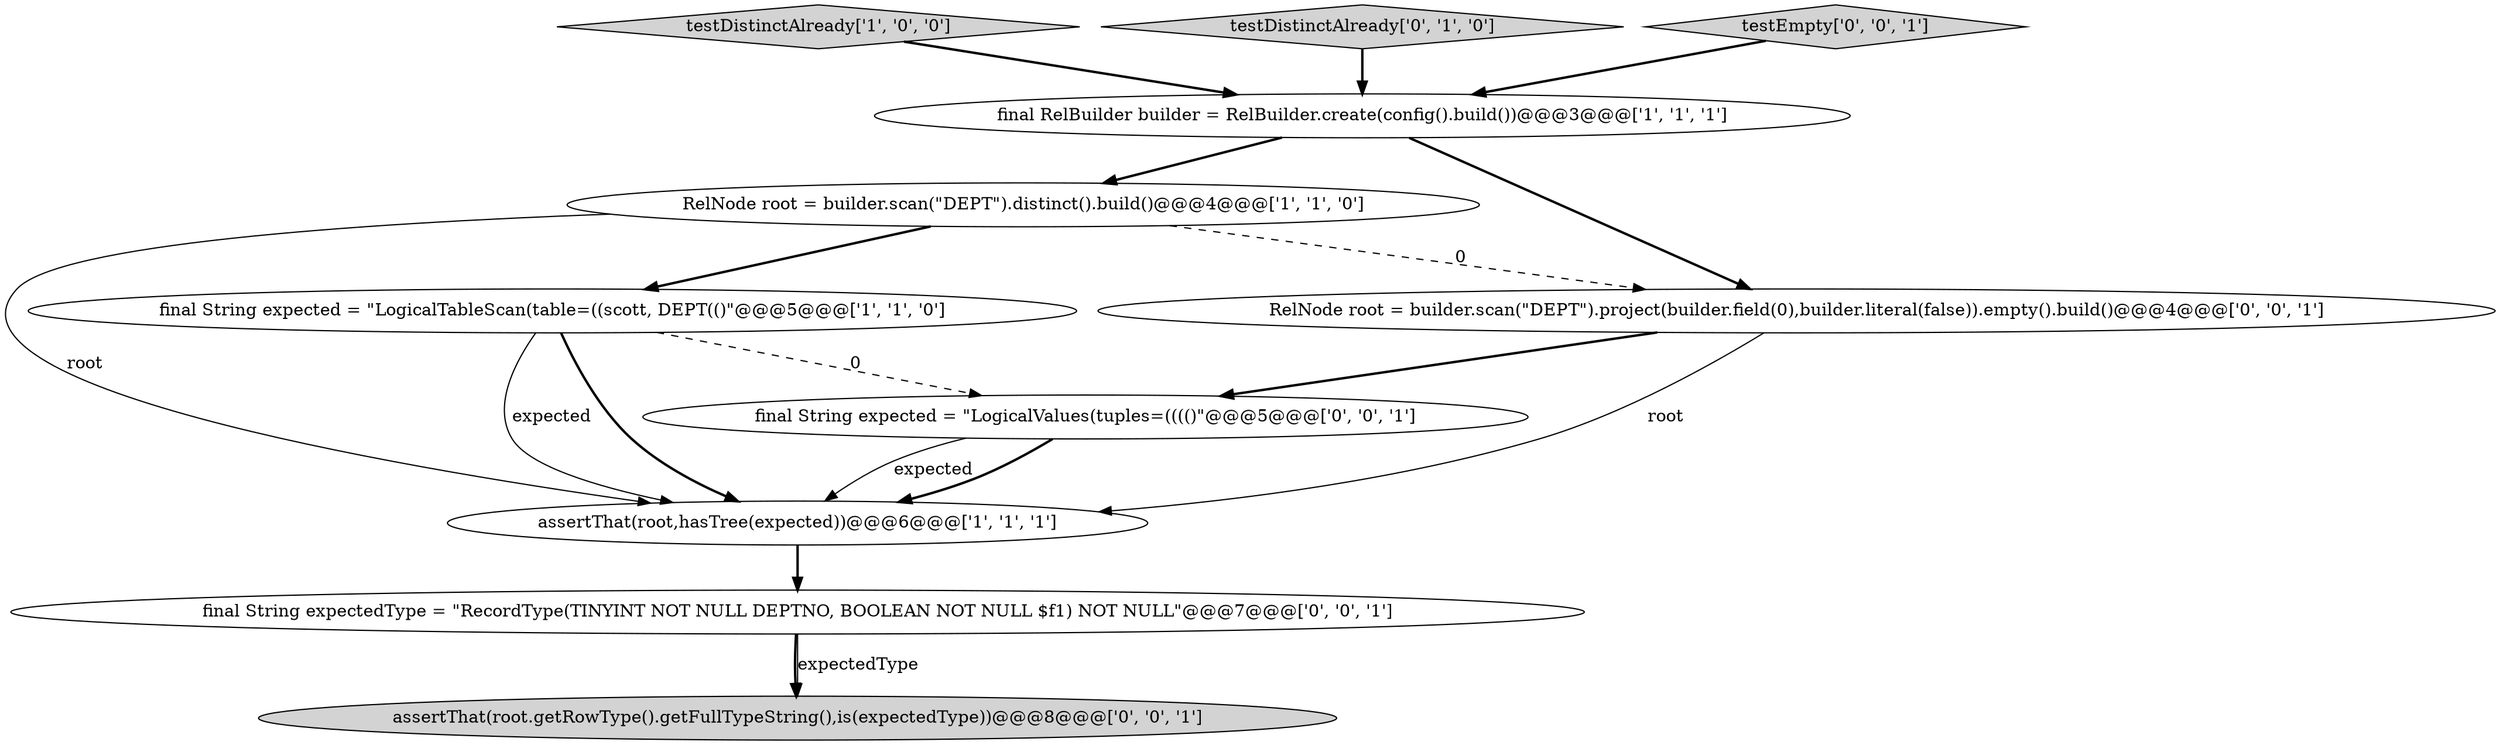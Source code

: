 digraph {
1 [style = filled, label = "RelNode root = builder.scan(\"DEPT\").distinct().build()@@@4@@@['1', '1', '0']", fillcolor = white, shape = ellipse image = "AAA0AAABBB1BBB"];
6 [style = filled, label = "final String expectedType = \"RecordType(TINYINT NOT NULL DEPTNO, BOOLEAN NOT NULL $f1) NOT NULL\"@@@7@@@['0', '0', '1']", fillcolor = white, shape = ellipse image = "AAA0AAABBB3BBB"];
2 [style = filled, label = "assertThat(root,hasTree(expected))@@@6@@@['1', '1', '1']", fillcolor = white, shape = ellipse image = "AAA0AAABBB1BBB"];
3 [style = filled, label = "final RelBuilder builder = RelBuilder.create(config().build())@@@3@@@['1', '1', '1']", fillcolor = white, shape = ellipse image = "AAA0AAABBB1BBB"];
0 [style = filled, label = "testDistinctAlready['1', '0', '0']", fillcolor = lightgray, shape = diamond image = "AAA0AAABBB1BBB"];
4 [style = filled, label = "final String expected = \"LogicalTableScan(table=((scott, DEPT(()\"@@@5@@@['1', '1', '0']", fillcolor = white, shape = ellipse image = "AAA0AAABBB1BBB"];
5 [style = filled, label = "testDistinctAlready['0', '1', '0']", fillcolor = lightgray, shape = diamond image = "AAA0AAABBB2BBB"];
7 [style = filled, label = "assertThat(root.getRowType().getFullTypeString(),is(expectedType))@@@8@@@['0', '0', '1']", fillcolor = lightgray, shape = ellipse image = "AAA0AAABBB3BBB"];
9 [style = filled, label = "testEmpty['0', '0', '1']", fillcolor = lightgray, shape = diamond image = "AAA0AAABBB3BBB"];
8 [style = filled, label = "final String expected = \"LogicalValues(tuples=(((()\"@@@5@@@['0', '0', '1']", fillcolor = white, shape = ellipse image = "AAA0AAABBB3BBB"];
10 [style = filled, label = "RelNode root = builder.scan(\"DEPT\").project(builder.field(0),builder.literal(false)).empty().build()@@@4@@@['0', '0', '1']", fillcolor = white, shape = ellipse image = "AAA0AAABBB3BBB"];
5->3 [style = bold, label=""];
0->3 [style = bold, label=""];
3->10 [style = bold, label=""];
9->3 [style = bold, label=""];
4->2 [style = solid, label="expected"];
1->4 [style = bold, label=""];
8->2 [style = solid, label="expected"];
1->2 [style = solid, label="root"];
4->2 [style = bold, label=""];
1->10 [style = dashed, label="0"];
10->2 [style = solid, label="root"];
10->8 [style = bold, label=""];
3->1 [style = bold, label=""];
8->2 [style = bold, label=""];
6->7 [style = bold, label=""];
2->6 [style = bold, label=""];
6->7 [style = solid, label="expectedType"];
4->8 [style = dashed, label="0"];
}
